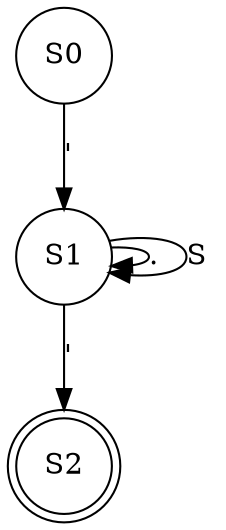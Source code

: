 // Grafica de Estados
digraph {
	node [shape=circle]
	S0 [label=S0]
	S1 [label=S1]
	S2 [label=S2]
	S2 [shape=doublecircle]
	S0 -> S1 [label="'"]
	S1 -> S1 [label="."]
	S1 -> S1 [label="\S"]
	S1 -> S2 [label="'"]
}
